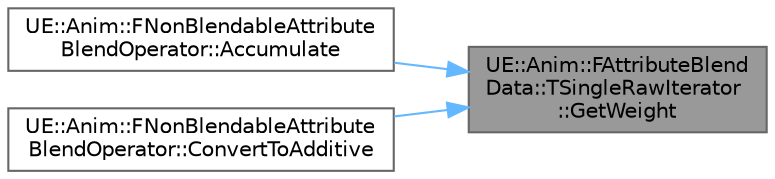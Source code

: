 digraph "UE::Anim::FAttributeBlendData::TSingleRawIterator::GetWeight"
{
 // INTERACTIVE_SVG=YES
 // LATEX_PDF_SIZE
  bgcolor="transparent";
  edge [fontname=Helvetica,fontsize=10,labelfontname=Helvetica,labelfontsize=10];
  node [fontname=Helvetica,fontsize=10,shape=box,height=0.2,width=0.4];
  rankdir="RL";
  Node1 [id="Node000001",label="UE::Anim::FAttributeBlend\lData::TSingleRawIterator\l::GetWeight",height=0.2,width=0.4,color="gray40", fillcolor="grey60", style="filled", fontcolor="black",tooltip="Returns (container level) weight value for the unique attribute its container."];
  Node1 -> Node2 [id="edge1_Node000001_Node000002",dir="back",color="steelblue1",style="solid",tooltip=" "];
  Node2 [id="Node000002",label="UE::Anim::FNonBlendableAttribute\lBlendOperator::Accumulate",height=0.2,width=0.4,color="grey40", fillcolor="white", style="filled",URL="$d1/dfe/classUE_1_1Anim_1_1FNonBlendableAttributeBlendOperator.html#a3e583b6f4ba656776eb0ead729ba01c8",tooltip="Begin IAttributeBlendOperator overrides."];
  Node1 -> Node3 [id="edge2_Node000001_Node000003",dir="back",color="steelblue1",style="solid",tooltip=" "];
  Node3 [id="Node000003",label="UE::Anim::FNonBlendableAttribute\lBlendOperator::ConvertToAdditive",height=0.2,width=0.4,color="grey40", fillcolor="white", style="filled",URL="$d1/dfe/classUE_1_1Anim_1_1FNonBlendableAttributeBlendOperator.html#aa13ff212095643e7161ea9b6065e0d4d",tooltip="Invoked when an attribute container is supposed to be made additive with regards to container B."];
}
